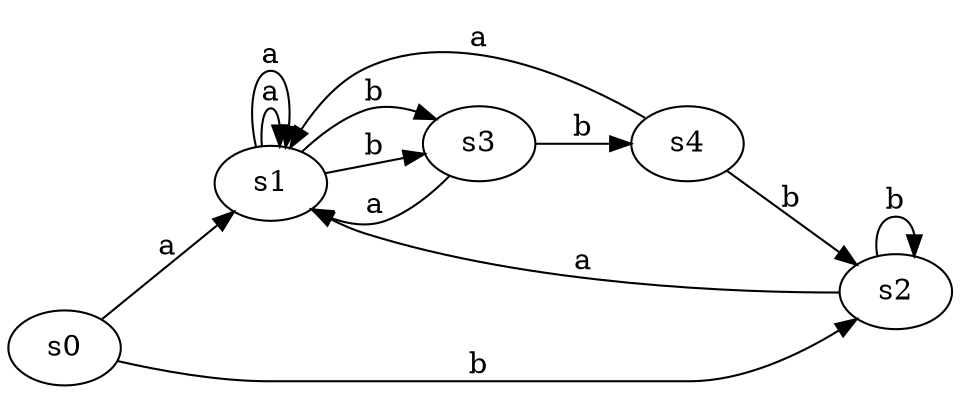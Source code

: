 digraph G {
rankdir = LR;
"s0" -> "s1"[label="a"];
"s0" -> "s2"[label="b"];
"s2" -> "s1"[label="a"];
"s2" -> "s2"[label="b"];
"s1" -> "s1"[label="a"];
"s1" -> "s3"[label="b"];
"s3" -> "s1"[label="a"];
"s3" -> "s4"[label="b"];
"s1" -> "s1"[label="a"];
"s1" -> "s3"[label="b"];
"s4" -> "s1"[label="a"];
"s4" -> "s2"[label="b"];
}
